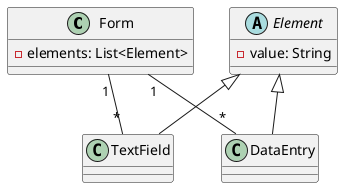 @startuml
class Form {
  - elements: List<Element>
}

abstract class Element {
  - value: String
}

class TextField extends Element {
}

class DataEntry extends Element {
}

Form "1" -- "*" TextField
Form "1" -- "*" DataEntry
@enduml